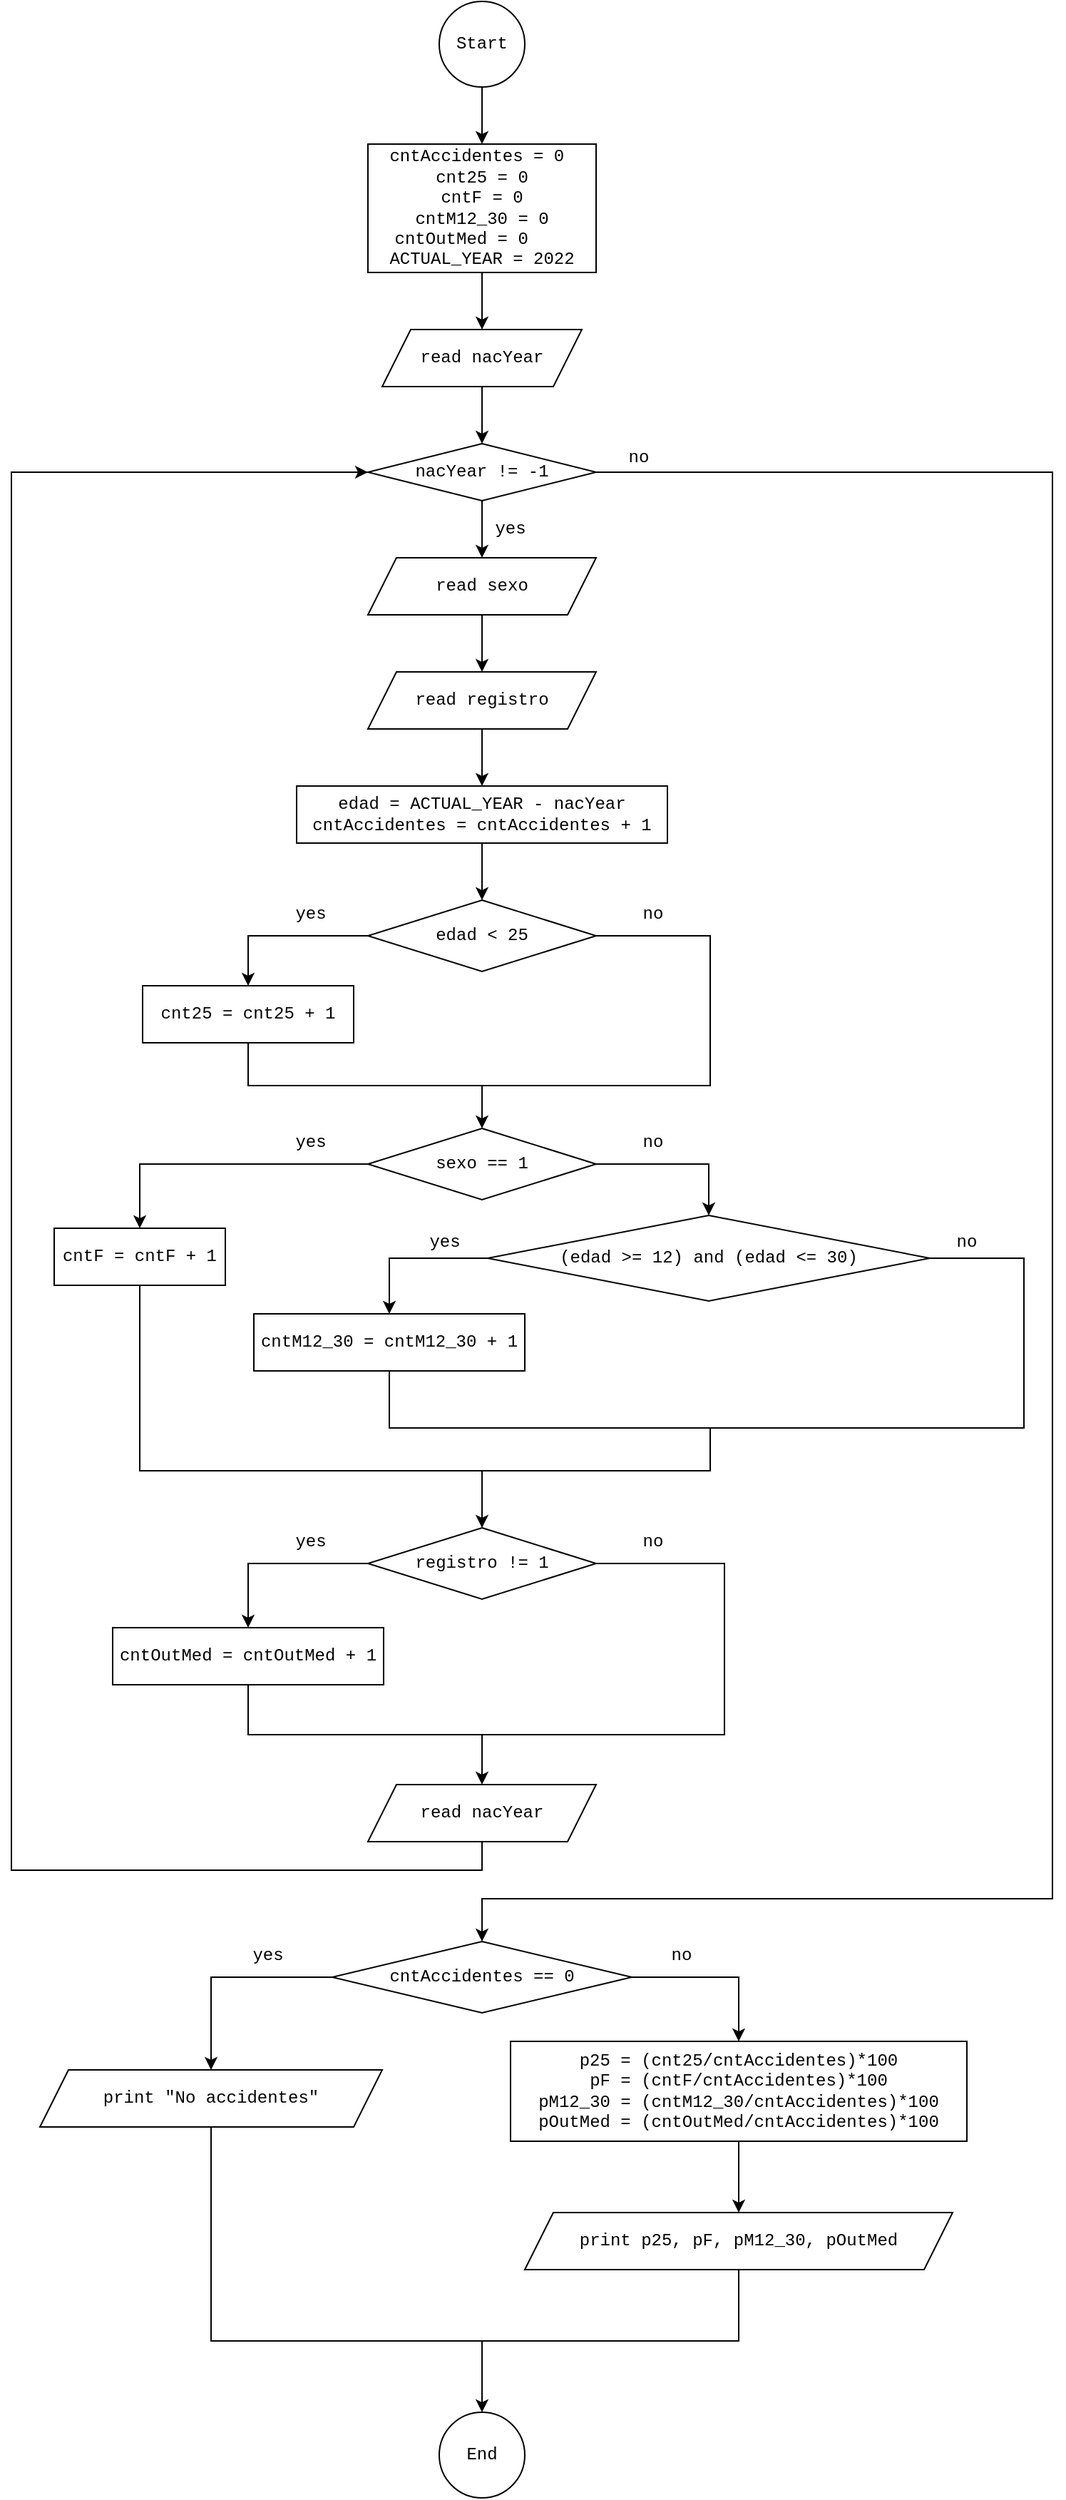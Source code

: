 <mxfile version="17.2.4" type="device"><diagram id="3iBPh0UeM5B4lw9O9ZRp" name="Página-1"><mxGraphModel dx="1578" dy="1005" grid="1" gridSize="10" guides="1" tooltips="1" connect="1" arrows="1" fold="1" page="1" pageScale="1" pageWidth="827" pageHeight="1169" math="0" shadow="0"><root><mxCell id="0"/><mxCell id="1" parent="0"/><mxCell id="nvZGiXqKE41O6gCBykSV-40" style="edgeStyle=orthogonalEdgeStyle;rounded=0;orthogonalLoop=1;jettySize=auto;html=1;exitX=0.5;exitY=1;exitDx=0;exitDy=0;entryX=0.5;entryY=0;entryDx=0;entryDy=0;endArrow=classic;endFill=1;" parent="1" source="QCJDYo9EbPZSCwsRFX2K-1" target="nvZGiXqKE41O6gCBykSV-28" edge="1"><mxGeometry relative="1" as="geometry"/></mxCell><mxCell id="QCJDYo9EbPZSCwsRFX2K-1" value="Start" style="ellipse;whiteSpace=wrap;html=1;aspect=fixed;fontFamily=Courier New;" parent="1" vertex="1"><mxGeometry x="370" y="90" width="60" height="60" as="geometry"/></mxCell><mxCell id="nvZGiXqKE41O6gCBykSV-19" style="edgeStyle=orthogonalEdgeStyle;rounded=0;orthogonalLoop=1;jettySize=auto;html=1;exitX=0.5;exitY=1;exitDx=0;exitDy=0;entryX=0.5;entryY=0;entryDx=0;entryDy=0;endArrow=classic;endFill=1;" parent="1" source="QCJDYo9EbPZSCwsRFX2K-4" target="dunzjwknVieshdpgVGPI-1" edge="1"><mxGeometry relative="1" as="geometry"><mxPoint x="400" y="400" as="targetPoint"/></mxGeometry></mxCell><mxCell id="QCJDYo9EbPZSCwsRFX2K-4" value="read&amp;nbsp;nacYear" style="shape=parallelogram;perimeter=parallelogramPerimeter;whiteSpace=wrap;html=1;fixedSize=1;fontFamily=Courier New;" parent="1" vertex="1"><mxGeometry x="330" y="320" width="140" height="40" as="geometry"/></mxCell><mxCell id="nlRbYAthw5gZ704m5h-i-49" style="edgeStyle=orthogonalEdgeStyle;rounded=0;orthogonalLoop=1;jettySize=auto;html=1;exitX=0.5;exitY=1;exitDx=0;exitDy=0;entryX=0.5;entryY=0;entryDx=0;entryDy=0;" edge="1" parent="1" source="dunzjwknVieshdpgVGPI-1" target="nlRbYAthw5gZ704m5h-i-11"><mxGeometry relative="1" as="geometry"/></mxCell><mxCell id="nlRbYAthw5gZ704m5h-i-74" style="edgeStyle=orthogonalEdgeStyle;rounded=0;orthogonalLoop=1;jettySize=auto;html=1;exitX=1;exitY=0.5;exitDx=0;exitDy=0;startArrow=none;startFill=0;endArrow=classic;endFill=1;" edge="1" parent="1" source="dunzjwknVieshdpgVGPI-1" target="nlRbYAthw5gZ704m5h-i-45"><mxGeometry relative="1" as="geometry"><Array as="points"><mxPoint x="800" y="420"/><mxPoint x="800" y="1420"/><mxPoint x="400" y="1420"/></Array></mxGeometry></mxCell><mxCell id="dunzjwknVieshdpgVGPI-1" value="nacYear != -1" style="rhombus;whiteSpace=wrap;html=1;fontFamily=Courier New;" parent="1" vertex="1"><mxGeometry x="320" y="400" width="160" height="40" as="geometry"/></mxCell><mxCell id="dunzjwknVieshdpgVGPI-25" value="End" style="ellipse;whiteSpace=wrap;html=1;aspect=fixed;fontFamily=Courier New;" parent="1" vertex="1"><mxGeometry x="370" y="1780" width="60" height="60" as="geometry"/></mxCell><mxCell id="nvZGiXqKE41O6gCBykSV-41" style="edgeStyle=orthogonalEdgeStyle;rounded=0;orthogonalLoop=1;jettySize=auto;html=1;exitX=0.5;exitY=1;exitDx=0;exitDy=0;entryX=0.5;entryY=0;entryDx=0;entryDy=0;endArrow=classic;endFill=1;" parent="1" source="nvZGiXqKE41O6gCBykSV-28" target="QCJDYo9EbPZSCwsRFX2K-4" edge="1"><mxGeometry relative="1" as="geometry"/></mxCell><mxCell id="nvZGiXqKE41O6gCBykSV-28" value="&lt;div&gt;cntAccidentes = 0&amp;nbsp;&lt;/div&gt;&lt;div&gt;cnt25 = 0&lt;/div&gt;&lt;div&gt;cntF = 0&lt;/div&gt;&lt;div&gt;cntM12_30 = 0&lt;/div&gt;&lt;div&gt;cntOutMed = 0&amp;nbsp; &amp;nbsp;&amp;nbsp;&lt;/div&gt;&lt;div&gt;ACTUAL_YEAR = 2022&lt;/div&gt;" style="rounded=0;whiteSpace=wrap;html=1;fontFamily=Courier New;" parent="1" vertex="1"><mxGeometry x="320" y="190" width="160" height="90" as="geometry"/></mxCell><mxCell id="nvZGiXqKE41O6gCBykSV-72" value="yes" style="text;html=1;strokeColor=none;fillColor=none;align=center;verticalAlign=middle;whiteSpace=wrap;rounded=0;fontFamily=Courier New;" parent="1" vertex="1"><mxGeometry x="400" y="450" width="40" height="20" as="geometry"/></mxCell><mxCell id="nvZGiXqKE41O6gCBykSV-76" value="no" style="text;html=1;strokeColor=none;fillColor=none;align=center;verticalAlign=middle;whiteSpace=wrap;rounded=0;fontFamily=Courier New;" parent="1" vertex="1"><mxGeometry x="490" y="400" width="40" height="20" as="geometry"/></mxCell><mxCell id="nlRbYAthw5gZ704m5h-i-53" style="edgeStyle=orthogonalEdgeStyle;rounded=0;orthogonalLoop=1;jettySize=auto;html=1;exitX=0;exitY=0.5;exitDx=0;exitDy=0;entryX=0.5;entryY=0;entryDx=0;entryDy=0;" edge="1" parent="1" source="nvZGiXqKE41O6gCBykSV-84" target="nlRbYAthw5gZ704m5h-i-41"><mxGeometry relative="1" as="geometry"/></mxCell><mxCell id="nlRbYAthw5gZ704m5h-i-55" style="edgeStyle=orthogonalEdgeStyle;rounded=0;orthogonalLoop=1;jettySize=auto;html=1;exitX=1;exitY=0.5;exitDx=0;exitDy=0;endArrow=none;endFill=0;" edge="1" parent="1" source="nvZGiXqKE41O6gCBykSV-84"><mxGeometry relative="1" as="geometry"><mxPoint x="400" y="850" as="targetPoint"/><Array as="points"><mxPoint x="560" y="745"/><mxPoint x="560" y="850"/></Array></mxGeometry></mxCell><mxCell id="nvZGiXqKE41O6gCBykSV-84" value="edad &amp;lt; 25" style="rhombus;whiteSpace=wrap;html=1;fontFamily=Courier New;" parent="1" vertex="1"><mxGeometry x="320" y="720" width="160" height="50" as="geometry"/></mxCell><mxCell id="nvZGiXqKE41O6gCBykSV-87" value="cntM12_30 = cntM12_30 + 1" style="rounded=0;whiteSpace=wrap;html=1;fontFamily=Courier New;" parent="1" vertex="1"><mxGeometry x="240" y="1010" width="190" height="40" as="geometry"/></mxCell><mxCell id="nlRbYAthw5gZ704m5h-i-71" style="edgeStyle=orthogonalEdgeStyle;rounded=0;orthogonalLoop=1;jettySize=auto;html=1;exitX=0.5;exitY=1;exitDx=0;exitDy=0;entryX=0;entryY=0.5;entryDx=0;entryDy=0;startArrow=none;startFill=0;endArrow=classic;endFill=1;" edge="1" parent="1" source="nvZGiXqKE41O6gCBykSV-88" target="dunzjwknVieshdpgVGPI-1"><mxGeometry relative="1" as="geometry"><Array as="points"><mxPoint x="400" y="1400"/><mxPoint x="70" y="1400"/><mxPoint x="70" y="420"/></Array></mxGeometry></mxCell><mxCell id="nvZGiXqKE41O6gCBykSV-88" value="read nacYear" style="shape=parallelogram;perimeter=parallelogramPerimeter;whiteSpace=wrap;html=1;fixedSize=1;fontFamily=Courier New;" parent="1" vertex="1"><mxGeometry x="320" y="1340" width="160" height="40" as="geometry"/></mxCell><mxCell id="nvZGiXqKE41O6gCBykSV-98" value="no" style="text;html=1;strokeColor=none;fillColor=none;align=center;verticalAlign=middle;whiteSpace=wrap;rounded=0;fontFamily=Courier New;" parent="1" vertex="1"><mxGeometry x="500" y="720" width="40" height="20" as="geometry"/></mxCell><mxCell id="nvZGiXqKE41O6gCBykSV-99" value="yes" style="text;html=1;strokeColor=none;fillColor=none;align=center;verticalAlign=middle;whiteSpace=wrap;rounded=0;fontFamily=Courier New;" parent="1" vertex="1"><mxGeometry x="260" y="720" width="40" height="20" as="geometry"/></mxCell><mxCell id="nlRbYAthw5gZ704m5h-i-50" style="edgeStyle=orthogonalEdgeStyle;rounded=0;orthogonalLoop=1;jettySize=auto;html=1;exitX=0.5;exitY=1;exitDx=0;exitDy=0;entryX=0.5;entryY=0;entryDx=0;entryDy=0;" edge="1" parent="1" source="nlRbYAthw5gZ704m5h-i-11" target="nlRbYAthw5gZ704m5h-i-39"><mxGeometry relative="1" as="geometry"/></mxCell><mxCell id="nlRbYAthw5gZ704m5h-i-11" value="read sexo" style="shape=parallelogram;perimeter=parallelogramPerimeter;whiteSpace=wrap;html=1;fixedSize=1;fontFamily=Courier New;" vertex="1" parent="1"><mxGeometry x="320" y="480" width="160" height="40" as="geometry"/></mxCell><mxCell id="nlRbYAthw5gZ704m5h-i-56" style="edgeStyle=orthogonalEdgeStyle;rounded=0;orthogonalLoop=1;jettySize=auto;html=1;exitX=0;exitY=0.5;exitDx=0;exitDy=0;endArrow=classic;endFill=1;" edge="1" parent="1" source="nlRbYAthw5gZ704m5h-i-18" target="nlRbYAthw5gZ704m5h-i-42"><mxGeometry relative="1" as="geometry"/></mxCell><mxCell id="nlRbYAthw5gZ704m5h-i-58" style="edgeStyle=orthogonalEdgeStyle;rounded=0;orthogonalLoop=1;jettySize=auto;html=1;exitX=1;exitY=0.5;exitDx=0;exitDy=0;entryX=0.5;entryY=0;entryDx=0;entryDy=0;endArrow=classic;endFill=1;" edge="1" parent="1" source="nlRbYAthw5gZ704m5h-i-18" target="nlRbYAthw5gZ704m5h-i-43"><mxGeometry relative="1" as="geometry"/></mxCell><mxCell id="nlRbYAthw5gZ704m5h-i-18" value="sexo == 1" style="rhombus;whiteSpace=wrap;html=1;fontFamily=Courier New;" vertex="1" parent="1"><mxGeometry x="320" y="880" width="160" height="50" as="geometry"/></mxCell><mxCell id="nlRbYAthw5gZ704m5h-i-31" value="yes" style="text;html=1;strokeColor=none;fillColor=none;align=center;verticalAlign=middle;whiteSpace=wrap;rounded=0;fontFamily=Courier New;" vertex="1" parent="1"><mxGeometry x="260" y="880" width="40" height="20" as="geometry"/></mxCell><mxCell id="nlRbYAthw5gZ704m5h-i-33" value="no" style="text;html=1;strokeColor=none;fillColor=none;align=center;verticalAlign=middle;whiteSpace=wrap;rounded=0;fontFamily=Courier New;" vertex="1" parent="1"><mxGeometry x="720" y="950" width="40" height="20" as="geometry"/></mxCell><mxCell id="nlRbYAthw5gZ704m5h-i-68" style="edgeStyle=orthogonalEdgeStyle;rounded=0;orthogonalLoop=1;jettySize=auto;html=1;exitX=0.5;exitY=1;exitDx=0;exitDy=0;entryX=0.5;entryY=0;entryDx=0;entryDy=0;startArrow=none;startFill=0;endArrow=classic;endFill=1;" edge="1" parent="1" source="nlRbYAthw5gZ704m5h-i-34" target="nvZGiXqKE41O6gCBykSV-88"><mxGeometry relative="1" as="geometry"/></mxCell><mxCell id="nlRbYAthw5gZ704m5h-i-34" value="cntOutMed = cntOutMed + 1" style="rounded=0;whiteSpace=wrap;html=1;fontFamily=Courier New;" vertex="1" parent="1"><mxGeometry x="141" y="1230" width="190" height="40" as="geometry"/></mxCell><mxCell id="nlRbYAthw5gZ704m5h-i-51" style="edgeStyle=orthogonalEdgeStyle;rounded=0;orthogonalLoop=1;jettySize=auto;html=1;exitX=0.5;exitY=1;exitDx=0;exitDy=0;entryX=0.5;entryY=0;entryDx=0;entryDy=0;" edge="1" parent="1" source="nlRbYAthw5gZ704m5h-i-39" target="nlRbYAthw5gZ704m5h-i-40"><mxGeometry relative="1" as="geometry"/></mxCell><mxCell id="nlRbYAthw5gZ704m5h-i-39" value="read registro" style="shape=parallelogram;perimeter=parallelogramPerimeter;whiteSpace=wrap;html=1;fixedSize=1;fontFamily=Courier New;" vertex="1" parent="1"><mxGeometry x="320" y="560" width="160" height="40" as="geometry"/></mxCell><mxCell id="nlRbYAthw5gZ704m5h-i-52" style="edgeStyle=orthogonalEdgeStyle;rounded=0;orthogonalLoop=1;jettySize=auto;html=1;exitX=0.5;exitY=1;exitDx=0;exitDy=0;entryX=0.5;entryY=0;entryDx=0;entryDy=0;" edge="1" parent="1" source="nlRbYAthw5gZ704m5h-i-40" target="nvZGiXqKE41O6gCBykSV-84"><mxGeometry relative="1" as="geometry"/></mxCell><mxCell id="nlRbYAthw5gZ704m5h-i-40" value="edad = ACTUAL_YEAR - nacYear&lt;br&gt;cntAccidentes = cntAccidentes + 1" style="rounded=0;whiteSpace=wrap;html=1;fontFamily=Courier New;" vertex="1" parent="1"><mxGeometry x="270" y="640" width="260" height="40" as="geometry"/></mxCell><mxCell id="nlRbYAthw5gZ704m5h-i-54" style="edgeStyle=orthogonalEdgeStyle;rounded=0;orthogonalLoop=1;jettySize=auto;html=1;exitX=0.5;exitY=1;exitDx=0;exitDy=0;entryX=0.5;entryY=0;entryDx=0;entryDy=0;" edge="1" parent="1" source="nlRbYAthw5gZ704m5h-i-41" target="nlRbYAthw5gZ704m5h-i-18"><mxGeometry relative="1" as="geometry"/></mxCell><mxCell id="nlRbYAthw5gZ704m5h-i-41" value="cnt25 = cnt25 + 1" style="rounded=0;whiteSpace=wrap;html=1;fontFamily=Courier New;" vertex="1" parent="1"><mxGeometry x="162" y="780" width="148" height="40" as="geometry"/></mxCell><mxCell id="nlRbYAthw5gZ704m5h-i-64" style="edgeStyle=orthogonalEdgeStyle;rounded=0;orthogonalLoop=1;jettySize=auto;html=1;exitX=0.5;exitY=1;exitDx=0;exitDy=0;endArrow=none;endFill=0;" edge="1" parent="1" source="nlRbYAthw5gZ704m5h-i-42"><mxGeometry relative="1" as="geometry"><mxPoint x="560" y="1090" as="targetPoint"/><Array as="points"><mxPoint x="160" y="1120"/><mxPoint x="560" y="1120"/></Array></mxGeometry></mxCell><mxCell id="nlRbYAthw5gZ704m5h-i-42" value="cntF = cntF + 1" style="rounded=0;whiteSpace=wrap;html=1;fontFamily=Courier New;" vertex="1" parent="1"><mxGeometry x="100" y="950" width="120" height="40" as="geometry"/></mxCell><mxCell id="nlRbYAthw5gZ704m5h-i-59" style="edgeStyle=orthogonalEdgeStyle;rounded=0;orthogonalLoop=1;jettySize=auto;html=1;exitX=0;exitY=0.5;exitDx=0;exitDy=0;endArrow=classic;endFill=1;" edge="1" parent="1" source="nlRbYAthw5gZ704m5h-i-43" target="nvZGiXqKE41O6gCBykSV-87"><mxGeometry relative="1" as="geometry"/></mxCell><mxCell id="nlRbYAthw5gZ704m5h-i-61" style="edgeStyle=orthogonalEdgeStyle;rounded=0;orthogonalLoop=1;jettySize=auto;html=1;exitX=1;exitY=0.5;exitDx=0;exitDy=0;entryX=0.5;entryY=1;entryDx=0;entryDy=0;endArrow=none;endFill=0;" edge="1" parent="1" source="nlRbYAthw5gZ704m5h-i-43" target="nvZGiXqKE41O6gCBykSV-87"><mxGeometry relative="1" as="geometry"><Array as="points"><mxPoint x="780" y="971"/><mxPoint x="780" y="1090"/><mxPoint x="335" y="1090"/></Array></mxGeometry></mxCell><mxCell id="nlRbYAthw5gZ704m5h-i-43" value="(edad &amp;gt;= 12) and (edad &amp;lt;= 30)" style="rhombus;whiteSpace=wrap;html=1;fontFamily=Courier New;" vertex="1" parent="1"><mxGeometry x="404" y="941" width="310" height="60" as="geometry"/></mxCell><mxCell id="nlRbYAthw5gZ704m5h-i-65" style="edgeStyle=orthogonalEdgeStyle;rounded=0;orthogonalLoop=1;jettySize=auto;html=1;exitX=0.5;exitY=0;exitDx=0;exitDy=0;endArrow=none;endFill=0;startArrow=classic;startFill=1;" edge="1" parent="1" source="nlRbYAthw5gZ704m5h-i-44"><mxGeometry relative="1" as="geometry"><mxPoint x="400" y="1120" as="targetPoint"/></mxGeometry></mxCell><mxCell id="nlRbYAthw5gZ704m5h-i-66" style="edgeStyle=orthogonalEdgeStyle;rounded=0;orthogonalLoop=1;jettySize=auto;html=1;exitX=0;exitY=0.5;exitDx=0;exitDy=0;startArrow=none;startFill=0;endArrow=classic;endFill=1;" edge="1" parent="1" source="nlRbYAthw5gZ704m5h-i-44" target="nlRbYAthw5gZ704m5h-i-34"><mxGeometry relative="1" as="geometry"/></mxCell><mxCell id="nlRbYAthw5gZ704m5h-i-70" style="edgeStyle=orthogonalEdgeStyle;rounded=0;orthogonalLoop=1;jettySize=auto;html=1;exitX=1;exitY=0.5;exitDx=0;exitDy=0;startArrow=none;startFill=0;endArrow=none;endFill=0;" edge="1" parent="1" source="nlRbYAthw5gZ704m5h-i-44"><mxGeometry relative="1" as="geometry"><mxPoint x="400" y="1310" as="targetPoint"/><Array as="points"><mxPoint x="570" y="1185"/><mxPoint x="570" y="1305"/><mxPoint x="400" y="1305"/></Array></mxGeometry></mxCell><mxCell id="nlRbYAthw5gZ704m5h-i-44" value="registro != 1" style="rhombus;whiteSpace=wrap;html=1;fontFamily=Courier New;" vertex="1" parent="1"><mxGeometry x="320" y="1160" width="160" height="50" as="geometry"/></mxCell><mxCell id="nlRbYAthw5gZ704m5h-i-76" style="edgeStyle=orthogonalEdgeStyle;rounded=0;orthogonalLoop=1;jettySize=auto;html=1;exitX=0;exitY=0.5;exitDx=0;exitDy=0;entryX=0.5;entryY=0;entryDx=0;entryDy=0;startArrow=none;startFill=0;endArrow=classic;endFill=1;" edge="1" parent="1" source="nlRbYAthw5gZ704m5h-i-45" target="nlRbYAthw5gZ704m5h-i-46"><mxGeometry relative="1" as="geometry"/></mxCell><mxCell id="nlRbYAthw5gZ704m5h-i-77" style="edgeStyle=orthogonalEdgeStyle;rounded=0;orthogonalLoop=1;jettySize=auto;html=1;exitX=1;exitY=0.5;exitDx=0;exitDy=0;startArrow=none;startFill=0;endArrow=classic;endFill=1;" edge="1" parent="1" source="nlRbYAthw5gZ704m5h-i-45" target="nlRbYAthw5gZ704m5h-i-47"><mxGeometry relative="1" as="geometry"/></mxCell><mxCell id="nlRbYAthw5gZ704m5h-i-45" value="cntAccidentes == 0" style="rhombus;whiteSpace=wrap;html=1;fontFamily=Courier New;" vertex="1" parent="1"><mxGeometry x="295" y="1450" width="210" height="50" as="geometry"/></mxCell><mxCell id="nlRbYAthw5gZ704m5h-i-46" value="print &quot;No accidentes&quot;" style="shape=parallelogram;perimeter=parallelogramPerimeter;whiteSpace=wrap;html=1;fixedSize=1;fontFamily=Courier New;" vertex="1" parent="1"><mxGeometry x="90" y="1540" width="240" height="40" as="geometry"/></mxCell><mxCell id="nlRbYAthw5gZ704m5h-i-80" style="edgeStyle=orthogonalEdgeStyle;rounded=0;orthogonalLoop=1;jettySize=auto;html=1;exitX=0.5;exitY=1;exitDx=0;exitDy=0;entryX=0.5;entryY=0;entryDx=0;entryDy=0;startArrow=none;startFill=0;endArrow=classic;endFill=1;" edge="1" parent="1" source="nlRbYAthw5gZ704m5h-i-47" target="nlRbYAthw5gZ704m5h-i-48"><mxGeometry relative="1" as="geometry"/></mxCell><mxCell id="nlRbYAthw5gZ704m5h-i-47" value="&lt;div&gt;p25 = (cnt25/cntAccidentes)*100&lt;/div&gt;&lt;div&gt;&lt;span&gt;pF = (cntF/cntAccidentes)*100&lt;/span&gt;&lt;/div&gt;&lt;div&gt;&lt;span&gt;pM12_30 = (cntM12_30/cntAccidentes)*100&lt;/span&gt;&lt;/div&gt;&lt;div&gt;&lt;span&gt;pOutMed = (cntOutMed/cntAccidentes)*100&lt;/span&gt;&lt;/div&gt;" style="rounded=0;whiteSpace=wrap;html=1;fontFamily=Courier New;" vertex="1" parent="1"><mxGeometry x="420" y="1520" width="320" height="70" as="geometry"/></mxCell><mxCell id="nlRbYAthw5gZ704m5h-i-48" value="print p25,&amp;nbsp;pF,&amp;nbsp;pM12_30,&amp;nbsp;pOutMed" style="shape=parallelogram;perimeter=parallelogramPerimeter;whiteSpace=wrap;html=1;fixedSize=1;fontFamily=Courier New;" vertex="1" parent="1"><mxGeometry x="430" y="1640" width="300" height="40" as="geometry"/></mxCell><mxCell id="nlRbYAthw5gZ704m5h-i-57" style="edgeStyle=orthogonalEdgeStyle;rounded=0;orthogonalLoop=1;jettySize=auto;html=1;exitX=0.5;exitY=1;exitDx=0;exitDy=0;endArrow=none;endFill=0;" edge="1" parent="1" source="nlRbYAthw5gZ704m5h-i-42" target="nlRbYAthw5gZ704m5h-i-42"><mxGeometry relative="1" as="geometry"/></mxCell><mxCell id="nlRbYAthw5gZ704m5h-i-60" value="yes" style="text;html=1;strokeColor=none;fillColor=none;align=center;verticalAlign=middle;whiteSpace=wrap;rounded=0;fontFamily=Courier New;" vertex="1" parent="1"><mxGeometry x="354" y="950" width="40" height="20" as="geometry"/></mxCell><mxCell id="nlRbYAthw5gZ704m5h-i-63" value="no" style="text;html=1;strokeColor=none;fillColor=none;align=center;verticalAlign=middle;whiteSpace=wrap;rounded=0;fontFamily=Courier New;" vertex="1" parent="1"><mxGeometry x="500" y="880" width="40" height="20" as="geometry"/></mxCell><mxCell id="nlRbYAthw5gZ704m5h-i-67" value="yes" style="text;html=1;strokeColor=none;fillColor=none;align=center;verticalAlign=middle;whiteSpace=wrap;rounded=0;fontFamily=Courier New;" vertex="1" parent="1"><mxGeometry x="260" y="1160" width="40" height="20" as="geometry"/></mxCell><mxCell id="nlRbYAthw5gZ704m5h-i-75" value="no" style="text;html=1;strokeColor=none;fillColor=none;align=center;verticalAlign=middle;whiteSpace=wrap;rounded=0;fontFamily=Courier New;" vertex="1" parent="1"><mxGeometry x="500" y="1160" width="40" height="20" as="geometry"/></mxCell><mxCell id="nlRbYAthw5gZ704m5h-i-78" value="yes" style="text;html=1;strokeColor=none;fillColor=none;align=center;verticalAlign=middle;whiteSpace=wrap;rounded=0;fontFamily=Courier New;" vertex="1" parent="1"><mxGeometry x="230" y="1450" width="40" height="20" as="geometry"/></mxCell><mxCell id="nlRbYAthw5gZ704m5h-i-79" value="no" style="text;html=1;strokeColor=none;fillColor=none;align=center;verticalAlign=middle;whiteSpace=wrap;rounded=0;fontFamily=Courier New;" vertex="1" parent="1"><mxGeometry x="520" y="1450" width="40" height="20" as="geometry"/></mxCell><mxCell id="nlRbYAthw5gZ704m5h-i-81" value="" style="endArrow=none;html=1;rounded=0;entryX=0.5;entryY=1;entryDx=0;entryDy=0;exitX=0.5;exitY=1;exitDx=0;exitDy=0;" edge="1" parent="1" source="nlRbYAthw5gZ704m5h-i-48" target="nlRbYAthw5gZ704m5h-i-46"><mxGeometry width="50" height="50" relative="1" as="geometry"><mxPoint x="180" y="1870" as="sourcePoint"/><mxPoint x="230" y="1820" as="targetPoint"/><Array as="points"><mxPoint x="580" y="1730"/><mxPoint x="210" y="1730"/></Array></mxGeometry></mxCell><mxCell id="nlRbYAthw5gZ704m5h-i-82" value="" style="endArrow=classic;html=1;rounded=0;entryX=0.5;entryY=0;entryDx=0;entryDy=0;" edge="1" parent="1" target="dunzjwknVieshdpgVGPI-25"><mxGeometry width="50" height="50" relative="1" as="geometry"><mxPoint x="400" y="1730" as="sourcePoint"/><mxPoint x="330" y="1930" as="targetPoint"/></mxGeometry></mxCell></root></mxGraphModel></diagram></mxfile>